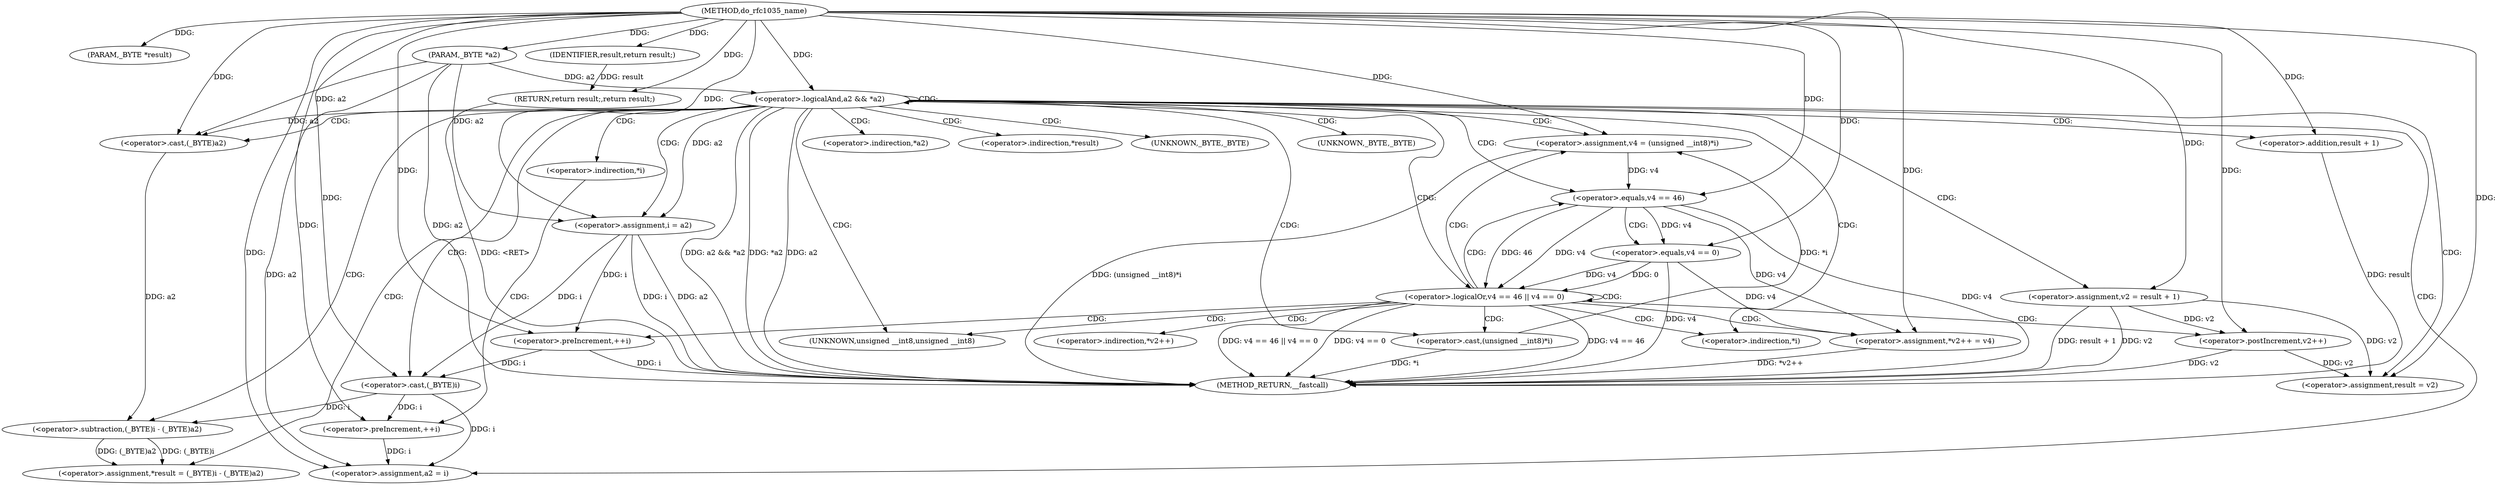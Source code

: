 digraph do_rfc1035_name {  
"1000104" [label = "(METHOD,do_rfc1035_name)" ]
"1000172" [label = "(METHOD_RETURN,__fastcall)" ]
"1000105" [label = "(PARAM,_BYTE *result)" ]
"1000106" [label = "(PARAM,_BYTE *a2)" ]
"1000112" [label = "(<operator>.logicalAnd,a2 && *a2)" ]
"1000117" [label = "(<operator>.assignment,v2 = result + 1)" ]
"1000119" [label = "(<operator>.addition,result + 1)" ]
"1000123" [label = "(<operator>.assignment,i = a2)" ]
"1000126" [label = "(<operator>.preIncrement,++i)" ]
"1000129" [label = "(<operator>.assignment,v4 = (unsigned __int8)*i)" ]
"1000131" [label = "(<operator>.cast,(unsigned __int8)*i)" ]
"1000136" [label = "(<operator>.logicalOr,v4 == 46 || v4 == 0)" ]
"1000137" [label = "(<operator>.equals,v4 == 46)" ]
"1000140" [label = "(<operator>.equals,v4 == 0)" ]
"1000144" [label = "(<operator>.assignment,*v2++ = v4)" ]
"1000146" [label = "(<operator>.postIncrement,v2++)" ]
"1000149" [label = "(<operator>.assignment,*result = (_BYTE)i - (_BYTE)a2)" ]
"1000152" [label = "(<operator>.subtraction,(_BYTE)i - (_BYTE)a2)" ]
"1000153" [label = "(<operator>.cast,(_BYTE)i)" ]
"1000156" [label = "(<operator>.cast,(_BYTE)a2)" ]
"1000162" [label = "(<operator>.preIncrement,++i)" ]
"1000164" [label = "(<operator>.assignment,a2 = i)" ]
"1000167" [label = "(<operator>.assignment,result = v2)" ]
"1000170" [label = "(RETURN,return result;,return result;)" ]
"1000171" [label = "(IDENTIFIER,result,return result;)" ]
"1000114" [label = "(<operator>.indirection,*a2)" ]
"1000132" [label = "(UNKNOWN,unsigned __int8,unsigned __int8)" ]
"1000133" [label = "(<operator>.indirection,*i)" ]
"1000145" [label = "(<operator>.indirection,*v2++)" ]
"1000150" [label = "(<operator>.indirection,*result)" ]
"1000154" [label = "(UNKNOWN,_BYTE,_BYTE)" ]
"1000157" [label = "(UNKNOWN,_BYTE,_BYTE)" ]
"1000160" [label = "(<operator>.indirection,*i)" ]
  "1000112" -> "1000172"  [ label = "DDG: a2"] 
  "1000123" -> "1000172"  [ label = "DDG: i"] 
  "1000117" -> "1000172"  [ label = "DDG: v2"] 
  "1000136" -> "1000172"  [ label = "DDG: v4 == 46"] 
  "1000117" -> "1000172"  [ label = "DDG: result + 1"] 
  "1000131" -> "1000172"  [ label = "DDG: *i"] 
  "1000146" -> "1000172"  [ label = "DDG: v2"] 
  "1000137" -> "1000172"  [ label = "DDG: v4"] 
  "1000129" -> "1000172"  [ label = "DDG: (unsigned __int8)*i"] 
  "1000112" -> "1000172"  [ label = "DDG: *a2"] 
  "1000106" -> "1000172"  [ label = "DDG: a2"] 
  "1000136" -> "1000172"  [ label = "DDG: v4 == 46 || v4 == 0"] 
  "1000126" -> "1000172"  [ label = "DDG: i"] 
  "1000119" -> "1000172"  [ label = "DDG: result"] 
  "1000140" -> "1000172"  [ label = "DDG: v4"] 
  "1000123" -> "1000172"  [ label = "DDG: a2"] 
  "1000136" -> "1000172"  [ label = "DDG: v4 == 0"] 
  "1000144" -> "1000172"  [ label = "DDG: *v2++"] 
  "1000112" -> "1000172"  [ label = "DDG: a2 && *a2"] 
  "1000170" -> "1000172"  [ label = "DDG: <RET>"] 
  "1000104" -> "1000105"  [ label = "DDG: "] 
  "1000104" -> "1000106"  [ label = "DDG: "] 
  "1000106" -> "1000112"  [ label = "DDG: a2"] 
  "1000104" -> "1000112"  [ label = "DDG: "] 
  "1000104" -> "1000117"  [ label = "DDG: "] 
  "1000104" -> "1000119"  [ label = "DDG: "] 
  "1000112" -> "1000123"  [ label = "DDG: a2"] 
  "1000106" -> "1000123"  [ label = "DDG: a2"] 
  "1000104" -> "1000123"  [ label = "DDG: "] 
  "1000123" -> "1000126"  [ label = "DDG: i"] 
  "1000104" -> "1000126"  [ label = "DDG: "] 
  "1000131" -> "1000129"  [ label = "DDG: *i"] 
  "1000104" -> "1000129"  [ label = "DDG: "] 
  "1000137" -> "1000136"  [ label = "DDG: v4"] 
  "1000137" -> "1000136"  [ label = "DDG: 46"] 
  "1000129" -> "1000137"  [ label = "DDG: v4"] 
  "1000104" -> "1000137"  [ label = "DDG: "] 
  "1000140" -> "1000136"  [ label = "DDG: v4"] 
  "1000140" -> "1000136"  [ label = "DDG: 0"] 
  "1000137" -> "1000140"  [ label = "DDG: v4"] 
  "1000104" -> "1000140"  [ label = "DDG: "] 
  "1000137" -> "1000144"  [ label = "DDG: v4"] 
  "1000140" -> "1000144"  [ label = "DDG: v4"] 
  "1000104" -> "1000144"  [ label = "DDG: "] 
  "1000117" -> "1000146"  [ label = "DDG: v2"] 
  "1000104" -> "1000146"  [ label = "DDG: "] 
  "1000152" -> "1000149"  [ label = "DDG: (_BYTE)i"] 
  "1000152" -> "1000149"  [ label = "DDG: (_BYTE)a2"] 
  "1000153" -> "1000152"  [ label = "DDG: i"] 
  "1000126" -> "1000153"  [ label = "DDG: i"] 
  "1000123" -> "1000153"  [ label = "DDG: i"] 
  "1000104" -> "1000153"  [ label = "DDG: "] 
  "1000156" -> "1000152"  [ label = "DDG: a2"] 
  "1000106" -> "1000156"  [ label = "DDG: a2"] 
  "1000104" -> "1000156"  [ label = "DDG: "] 
  "1000112" -> "1000156"  [ label = "DDG: a2"] 
  "1000153" -> "1000162"  [ label = "DDG: i"] 
  "1000104" -> "1000162"  [ label = "DDG: "] 
  "1000162" -> "1000164"  [ label = "DDG: i"] 
  "1000153" -> "1000164"  [ label = "DDG: i"] 
  "1000104" -> "1000164"  [ label = "DDG: "] 
  "1000106" -> "1000164"  [ label = "DDG: a2"] 
  "1000117" -> "1000167"  [ label = "DDG: v2"] 
  "1000146" -> "1000167"  [ label = "DDG: v2"] 
  "1000104" -> "1000167"  [ label = "DDG: "] 
  "1000171" -> "1000170"  [ label = "DDG: result"] 
  "1000104" -> "1000170"  [ label = "DDG: "] 
  "1000104" -> "1000171"  [ label = "DDG: "] 
  "1000112" -> "1000123"  [ label = "CDG: "] 
  "1000112" -> "1000119"  [ label = "CDG: "] 
  "1000112" -> "1000117"  [ label = "CDG: "] 
  "1000112" -> "1000137"  [ label = "CDG: "] 
  "1000112" -> "1000136"  [ label = "CDG: "] 
  "1000112" -> "1000133"  [ label = "CDG: "] 
  "1000112" -> "1000132"  [ label = "CDG: "] 
  "1000112" -> "1000131"  [ label = "CDG: "] 
  "1000112" -> "1000129"  [ label = "CDG: "] 
  "1000112" -> "1000167"  [ label = "CDG: "] 
  "1000112" -> "1000164"  [ label = "CDG: "] 
  "1000112" -> "1000112"  [ label = "CDG: "] 
  "1000112" -> "1000160"  [ label = "CDG: "] 
  "1000112" -> "1000157"  [ label = "CDG: "] 
  "1000112" -> "1000156"  [ label = "CDG: "] 
  "1000112" -> "1000154"  [ label = "CDG: "] 
  "1000112" -> "1000153"  [ label = "CDG: "] 
  "1000112" -> "1000152"  [ label = "CDG: "] 
  "1000112" -> "1000150"  [ label = "CDG: "] 
  "1000112" -> "1000149"  [ label = "CDG: "] 
  "1000112" -> "1000114"  [ label = "CDG: "] 
  "1000136" -> "1000126"  [ label = "CDG: "] 
  "1000136" -> "1000144"  [ label = "CDG: "] 
  "1000136" -> "1000137"  [ label = "CDG: "] 
  "1000136" -> "1000136"  [ label = "CDG: "] 
  "1000136" -> "1000133"  [ label = "CDG: "] 
  "1000136" -> "1000132"  [ label = "CDG: "] 
  "1000136" -> "1000131"  [ label = "CDG: "] 
  "1000136" -> "1000129"  [ label = "CDG: "] 
  "1000136" -> "1000146"  [ label = "CDG: "] 
  "1000136" -> "1000145"  [ label = "CDG: "] 
  "1000137" -> "1000140"  [ label = "CDG: "] 
  "1000160" -> "1000162"  [ label = "CDG: "] 
}
